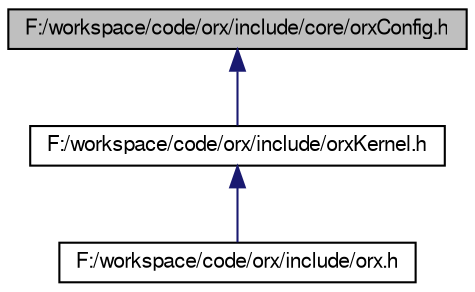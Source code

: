 digraph G
{
  bgcolor="transparent";
  edge [fontname="FreeSans",fontsize=10,labelfontname="FreeSans",labelfontsize=10];
  node [fontname="FreeSans",fontsize=10,shape=record];
  Node1 [label="F:/workspace/code/orx/include/core/orxConfig.h",height=0.2,width=0.4,color="black", fillcolor="grey75", style="filled" fontcolor="black"];
  Node1 -> Node2 [dir=back,color="midnightblue",fontsize=10,style="solid",fontname="FreeSans"];
  Node2 [label="F:/workspace/code/orx/include/orxKernel.h",height=0.2,width=0.4,color="black",URL="$orx_kernel_8h.html"];
  Node2 -> Node3 [dir=back,color="midnightblue",fontsize=10,style="solid",fontname="FreeSans"];
  Node3 [label="F:/workspace/code/orx/include/orx.h",height=0.2,width=0.4,color="black",URL="$orx_8h.html"];
}
